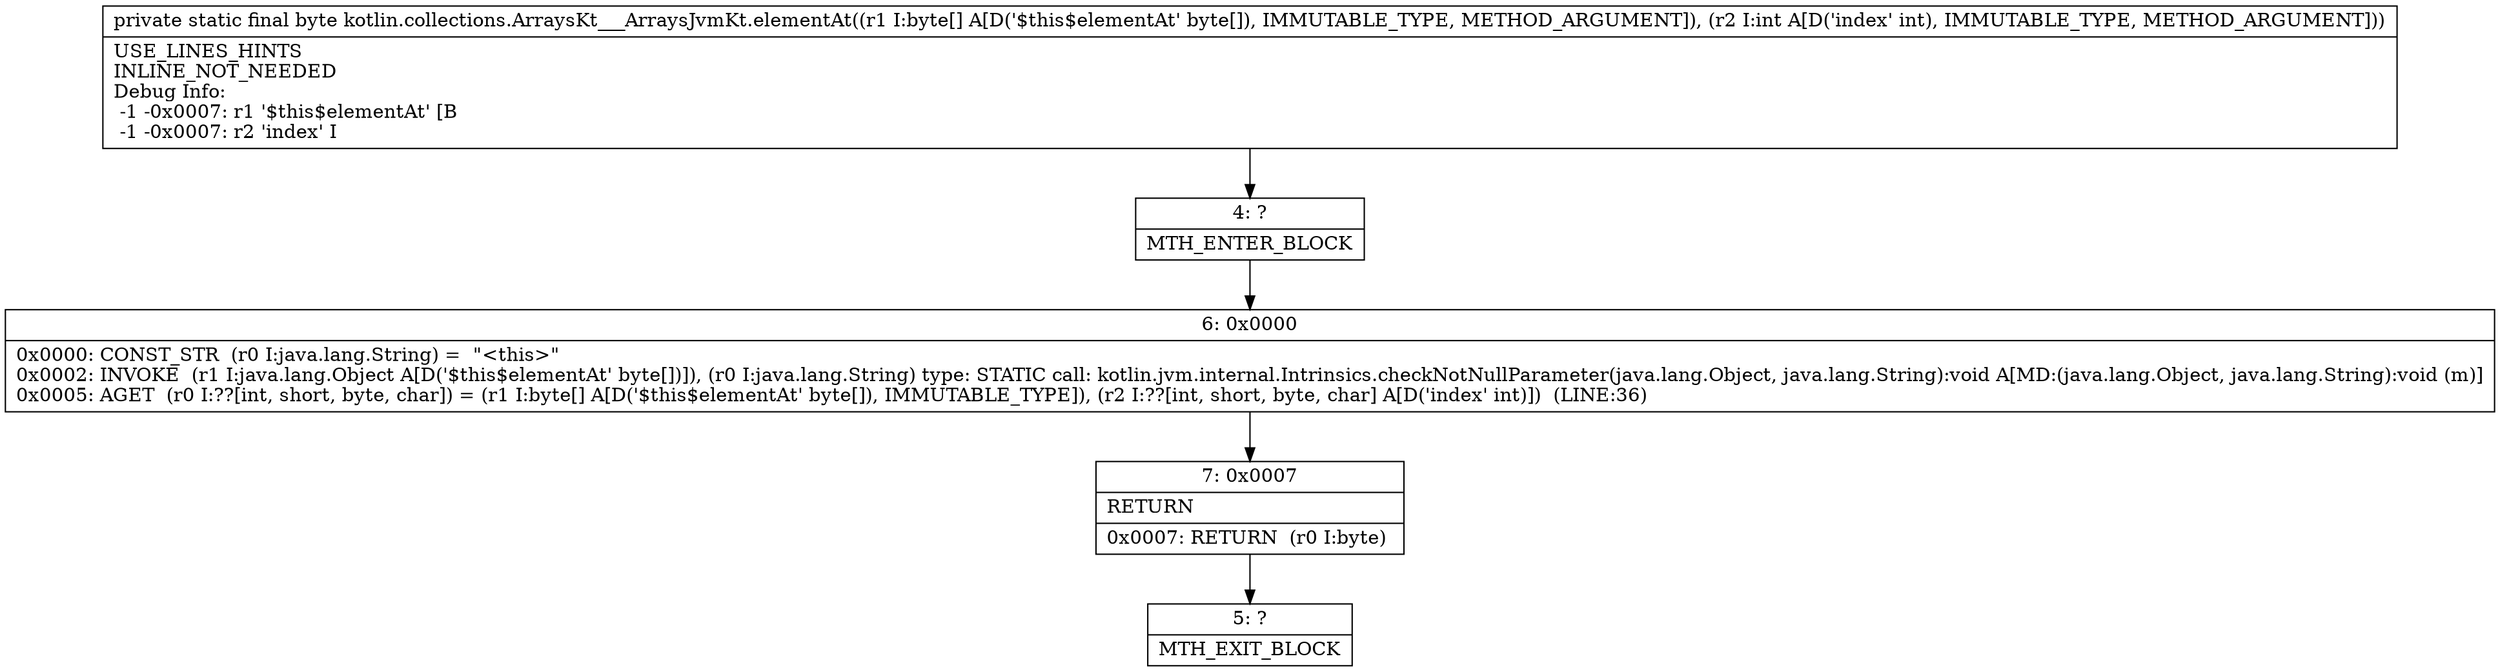digraph "CFG forkotlin.collections.ArraysKt___ArraysJvmKt.elementAt([BI)B" {
Node_4 [shape=record,label="{4\:\ ?|MTH_ENTER_BLOCK\l}"];
Node_6 [shape=record,label="{6\:\ 0x0000|0x0000: CONST_STR  (r0 I:java.lang.String) =  \"\<this\>\" \l0x0002: INVOKE  (r1 I:java.lang.Object A[D('$this$elementAt' byte[])]), (r0 I:java.lang.String) type: STATIC call: kotlin.jvm.internal.Intrinsics.checkNotNullParameter(java.lang.Object, java.lang.String):void A[MD:(java.lang.Object, java.lang.String):void (m)]\l0x0005: AGET  (r0 I:??[int, short, byte, char]) = (r1 I:byte[] A[D('$this$elementAt' byte[]), IMMUTABLE_TYPE]), (r2 I:??[int, short, byte, char] A[D('index' int)])  (LINE:36)\l}"];
Node_7 [shape=record,label="{7\:\ 0x0007|RETURN\l|0x0007: RETURN  (r0 I:byte) \l}"];
Node_5 [shape=record,label="{5\:\ ?|MTH_EXIT_BLOCK\l}"];
MethodNode[shape=record,label="{private static final byte kotlin.collections.ArraysKt___ArraysJvmKt.elementAt((r1 I:byte[] A[D('$this$elementAt' byte[]), IMMUTABLE_TYPE, METHOD_ARGUMENT]), (r2 I:int A[D('index' int), IMMUTABLE_TYPE, METHOD_ARGUMENT]))  | USE_LINES_HINTS\lINLINE_NOT_NEEDED\lDebug Info:\l  \-1 \-0x0007: r1 '$this$elementAt' [B\l  \-1 \-0x0007: r2 'index' I\l}"];
MethodNode -> Node_4;Node_4 -> Node_6;
Node_6 -> Node_7;
Node_7 -> Node_5;
}

